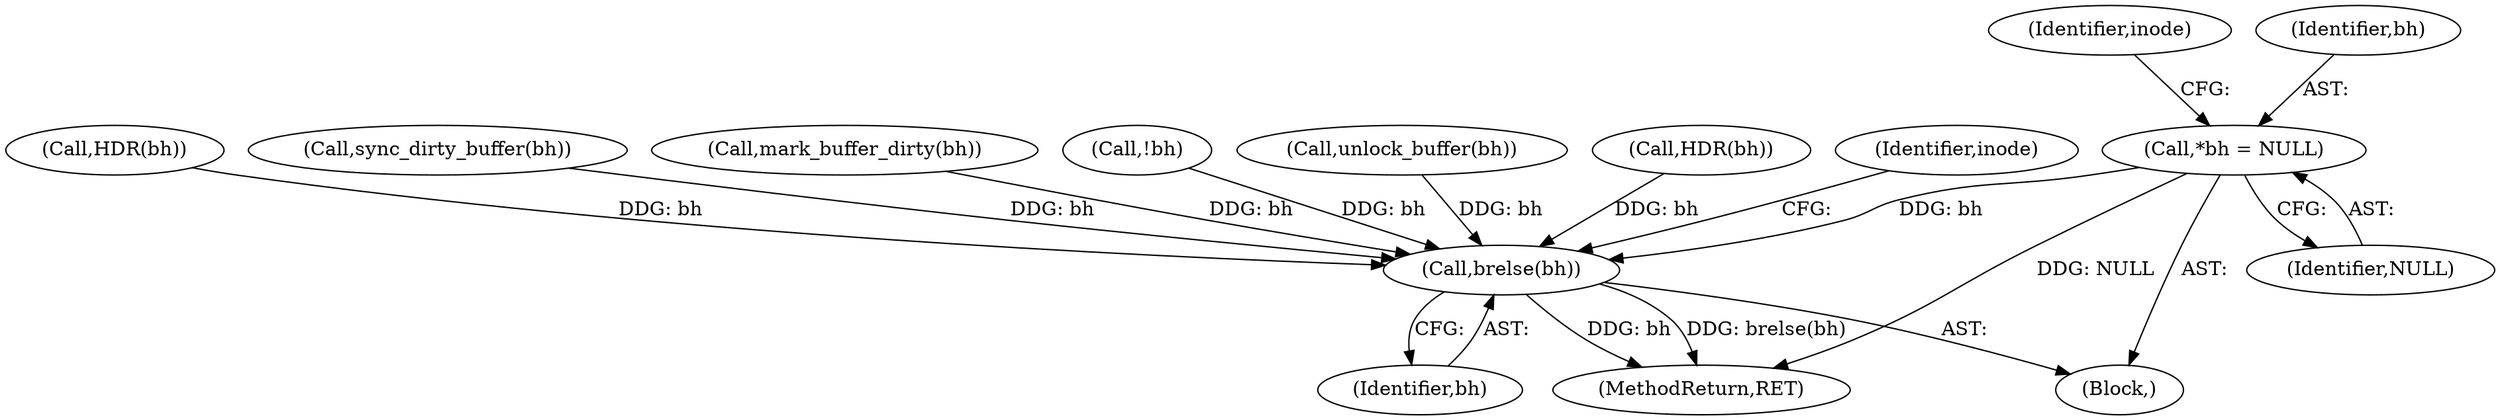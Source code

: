 digraph "0_linux_be0726d33cb8f411945884664924bed3cb8c70ee_6@pointer" {
"1000104" [label="(Call,*bh = NULL)"];
"1000267" [label="(Call,brelse(bh))"];
"1000168" [label="(Call,HDR(bh))"];
"1000268" [label="(Identifier,bh)"];
"1000255" [label="(Call,sync_dirty_buffer(bh))"];
"1000112" [label="(Identifier,inode)"];
"1000250" [label="(Call,mark_buffer_dirty(bh))"];
"1000275" [label="(MethodReturn,RET)"];
"1000132" [label="(Call,!bh)"];
"1000102" [label="(Block,)"];
"1000224" [label="(Call,unlock_buffer(bh))"];
"1000104" [label="(Call,*bh = NULL)"];
"1000106" [label="(Identifier,NULL)"];
"1000267" [label="(Call,brelse(bh))"];
"1000161" [label="(Call,HDR(bh))"];
"1000105" [label="(Identifier,bh)"];
"1000273" [label="(Identifier,inode)"];
"1000104" -> "1000102"  [label="AST: "];
"1000104" -> "1000106"  [label="CFG: "];
"1000105" -> "1000104"  [label="AST: "];
"1000106" -> "1000104"  [label="AST: "];
"1000112" -> "1000104"  [label="CFG: "];
"1000104" -> "1000275"  [label="DDG: NULL"];
"1000104" -> "1000267"  [label="DDG: bh"];
"1000267" -> "1000102"  [label="AST: "];
"1000267" -> "1000268"  [label="CFG: "];
"1000268" -> "1000267"  [label="AST: "];
"1000273" -> "1000267"  [label="CFG: "];
"1000267" -> "1000275"  [label="DDG: bh"];
"1000267" -> "1000275"  [label="DDG: brelse(bh)"];
"1000224" -> "1000267"  [label="DDG: bh"];
"1000250" -> "1000267"  [label="DDG: bh"];
"1000168" -> "1000267"  [label="DDG: bh"];
"1000132" -> "1000267"  [label="DDG: bh"];
"1000255" -> "1000267"  [label="DDG: bh"];
"1000161" -> "1000267"  [label="DDG: bh"];
}
